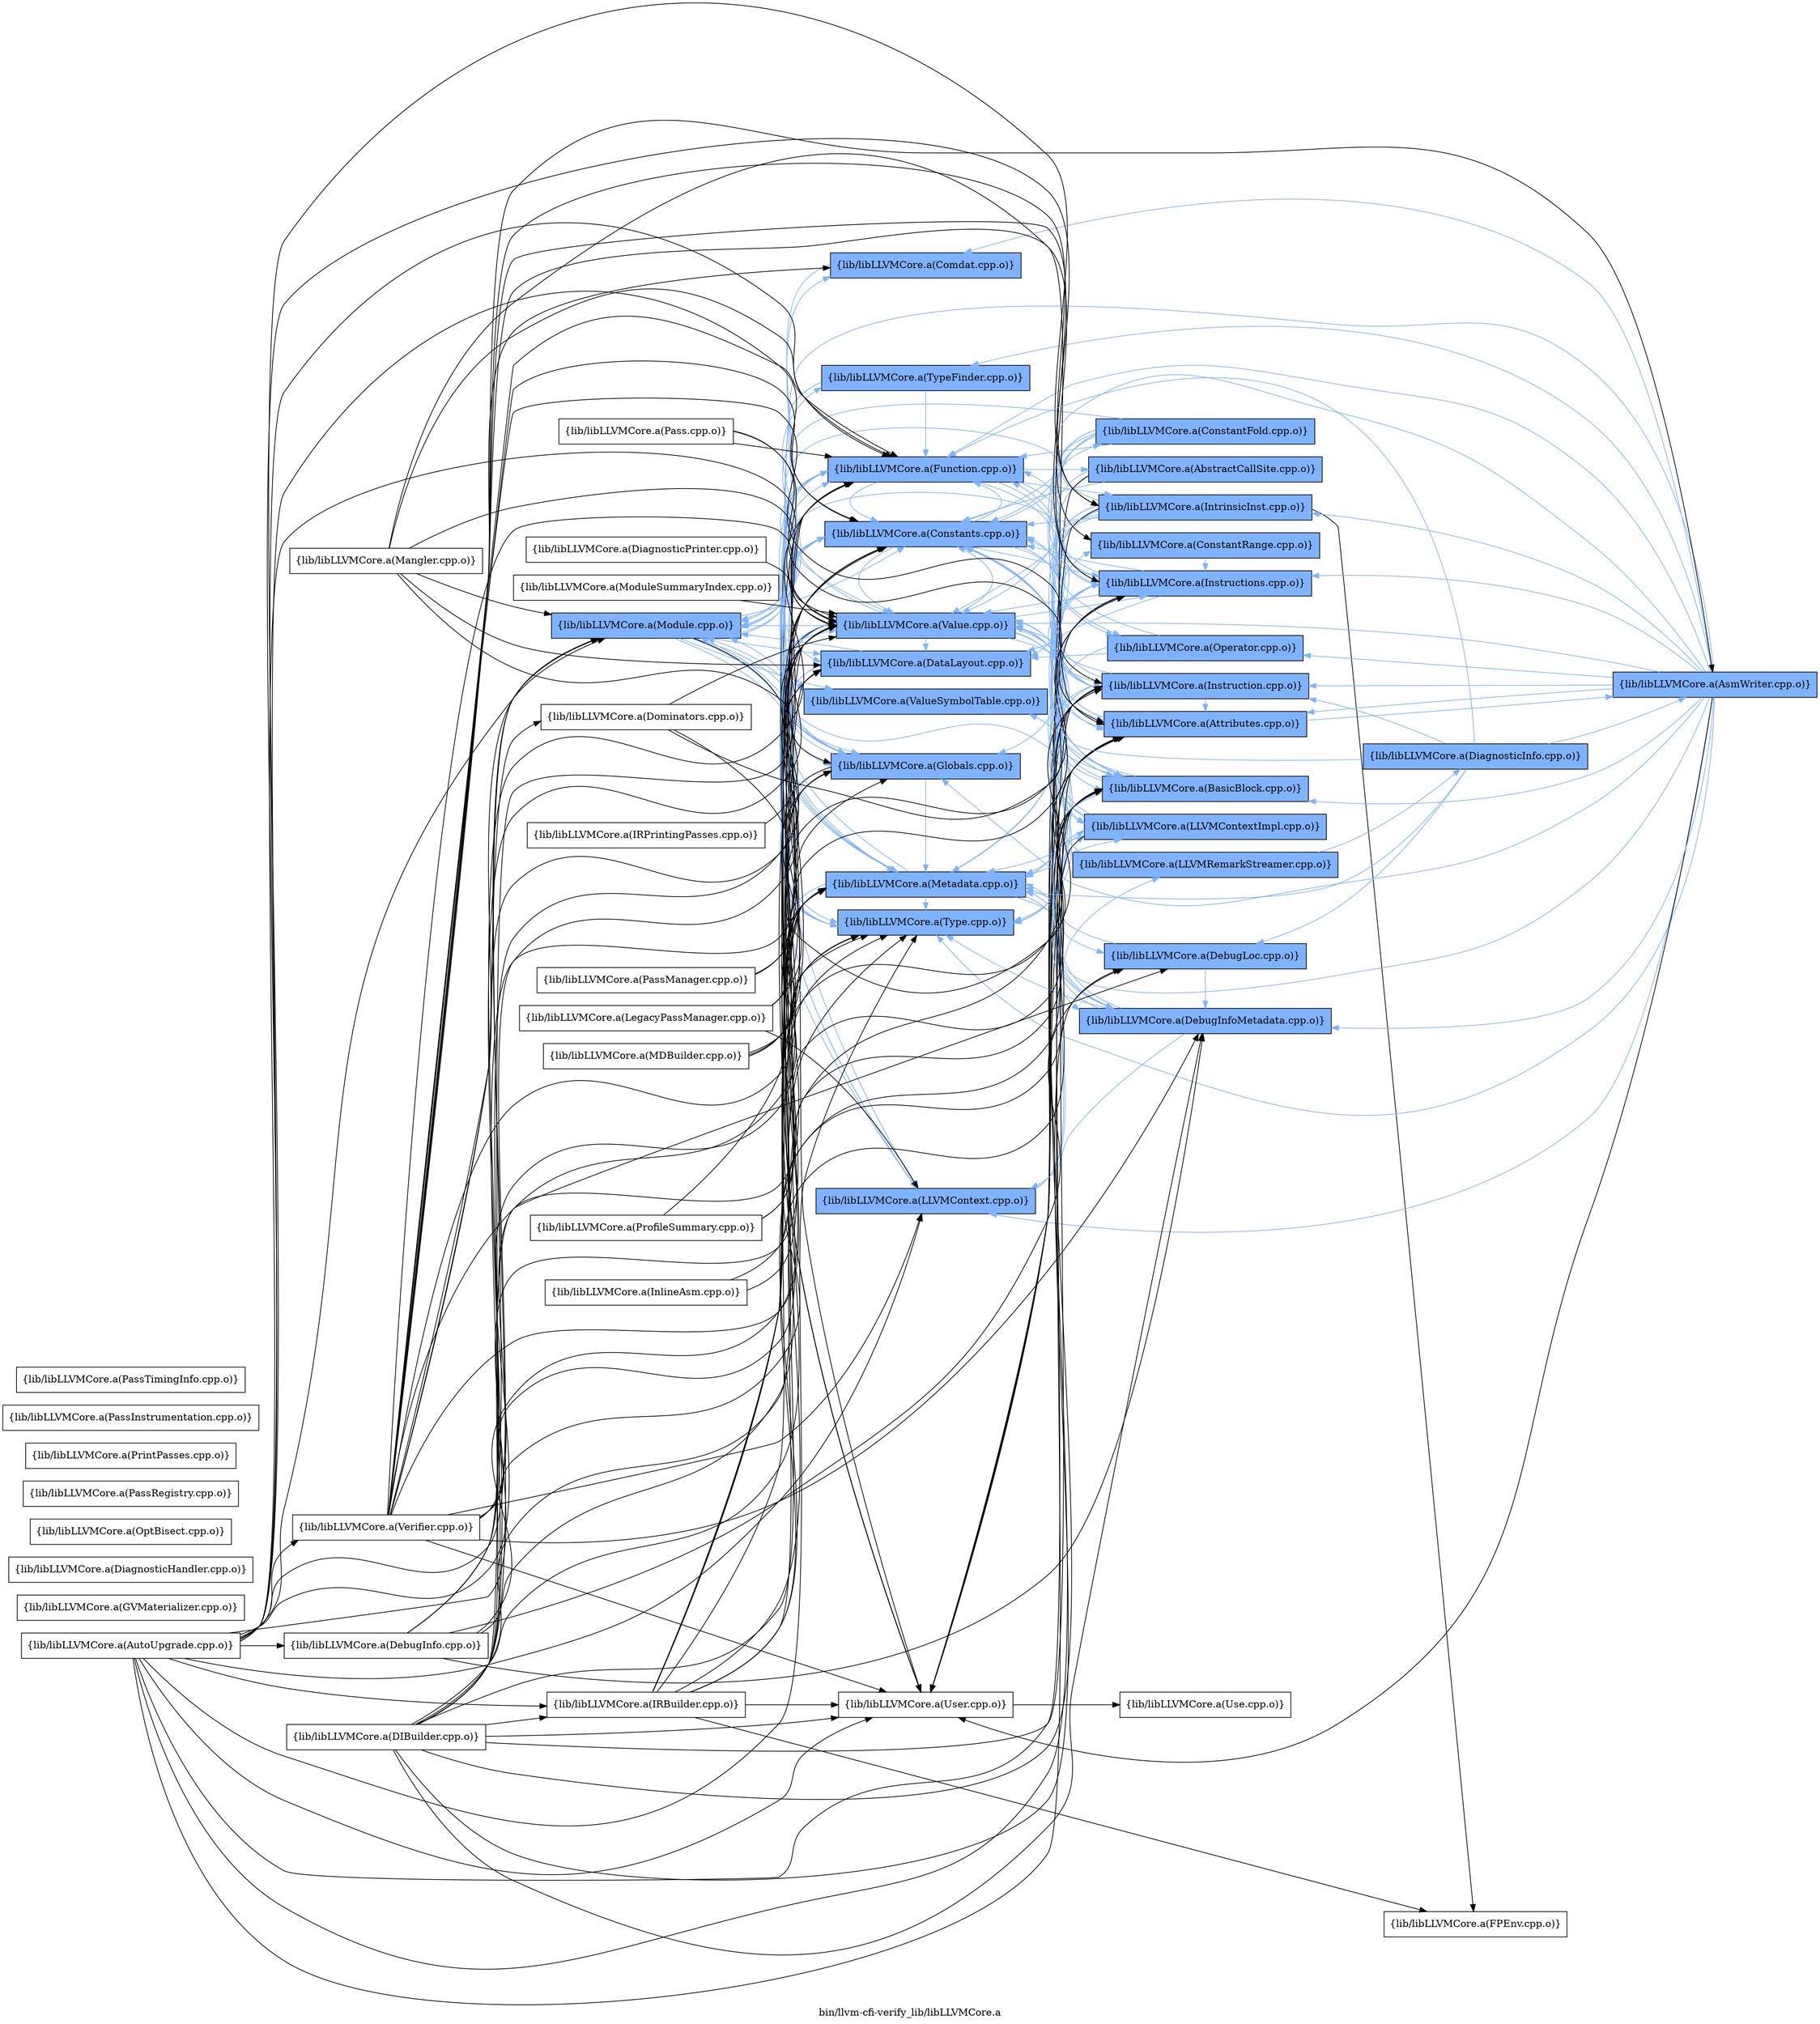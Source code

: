 digraph "bin/llvm-cfi-verify_lib/libLLVMCore.a" {
	label="bin/llvm-cfi-verify_lib/libLLVMCore.a";
	rankdir=LR;
	{ rank=same; Node0x557ff1ff4648;  }
	{ rank=same; Node0x557ff20015c8; Node0x557ff2001ac8; Node0x557ff2001668; Node0x557ff1ffdd88; Node0x557ff2007928; Node0x557ff2000a88; Node0x557ff1ff52c8; Node0x557ff2003828; Node0x557ff2005948; Node0x557ff2004e58; Node0x557ff2006ca8; Node0x557ff2006528;  }
	{ rank=same; Node0x557ff2001de8; Node0x557ff20070b8; Node0x557ff20000d8; Node0x557ff2002a18; Node0x557ff2003698; Node0x557ff2005bc8; Node0x557ff2003968; Node0x557ff1fffe08; Node0x557ff2007bf8; Node0x557ff2006d48; Node0x557ff2002248; Node0x557ff1ffab38; Node0x557ff1ffa818; Node0x557ff20056c8;  }

	Node0x557ff1ff4648 [shape=record,shape=box,group=1,style=filled,fillcolor="0.600000 0.5 1",label="{lib/libLLVMCore.a(Module.cpp.o)}"];
	Node0x557ff1ff4648 -> Node0x557ff20015c8[color="0.600000 0.5 1"];
	Node0x557ff1ff4648 -> Node0x557ff2001ac8[color="0.600000 0.5 1"];
	Node0x557ff1ff4648 -> Node0x557ff2001668[color="0.600000 0.5 1"];
	Node0x557ff1ff4648 -> Node0x557ff1ffdd88[color="0.600000 0.5 1"];
	Node0x557ff1ff4648 -> Node0x557ff2007928[color="0.600000 0.5 1"];
	Node0x557ff1ff4648 -> Node0x557ff2000a88[color="0.600000 0.5 1"];
	Node0x557ff1ff4648 -> Node0x557ff1ff52c8[color="0.600000 0.5 1"];
	Node0x557ff1ff4648 -> Node0x557ff2003828[color="0.600000 0.5 1"];
	Node0x557ff1ff4648 -> Node0x557ff2005948[color="0.600000 0.5 1"];
	Node0x557ff1ff4648 -> Node0x557ff2004e58;
	Node0x557ff1ff4648 -> Node0x557ff2006ca8[color="0.600000 0.5 1"];
	Node0x557ff1ff4648 -> Node0x557ff2006528[color="0.600000 0.5 1"];
	Node0x557ff2007928 [shape=record,shape=box,group=1,style=filled,fillcolor="0.600000 0.5 1",label="{lib/libLLVMCore.a(Globals.cpp.o)}"];
	Node0x557ff2007928 -> Node0x557ff2001ac8[color="0.600000 0.5 1"];
	Node0x557ff2007928 -> Node0x557ff1ffdd88[color="0.600000 0.5 1"];
	Node0x557ff2007928 -> Node0x557ff1ff52c8[color="0.600000 0.5 1"];
	Node0x557ff2007928 -> Node0x557ff1ff4648[color="0.600000 0.5 1"];
	Node0x557ff2007928 -> Node0x557ff2003828[color="0.600000 0.5 1"];
	Node0x557ff2007928 -> Node0x557ff2004e58;
	Node0x557ff2007928 -> Node0x557ff2006ca8[color="0.600000 0.5 1"];
	Node0x557ff1ff5f48 [shape=record,shape=box,group=0,label="{lib/libLLVMCore.a(Mangler.cpp.o)}"];
	Node0x557ff1ff5f48 -> Node0x557ff2003698;
	Node0x557ff1ff5f48 -> Node0x557ff2001668;
	Node0x557ff1ff5f48 -> Node0x557ff1ffdd88;
	Node0x557ff1ff5f48 -> Node0x557ff2007928;
	Node0x557ff1ff5f48 -> Node0x557ff1ff4648;
	Node0x557ff1ff5f48 -> Node0x557ff2006ca8;
	Node0x557ff2006ca8 [shape=record,shape=box,group=1,style=filled,fillcolor="0.600000 0.5 1",label="{lib/libLLVMCore.a(Value.cpp.o)}"];
	Node0x557ff2006ca8 -> Node0x557ff2003698[color="0.600000 0.5 1"];
	Node0x557ff2006ca8 -> Node0x557ff2005bc8[color="0.600000 0.5 1"];
	Node0x557ff2006ca8 -> Node0x557ff2001ac8[color="0.600000 0.5 1"];
	Node0x557ff2006ca8 -> Node0x557ff2001668[color="0.600000 0.5 1"];
	Node0x557ff2006ca8 -> Node0x557ff1ffdd88[color="0.600000 0.5 1"];
	Node0x557ff2006ca8 -> Node0x557ff2007928[color="0.600000 0.5 1"];
	Node0x557ff2006ca8 -> Node0x557ff20070b8[color="0.600000 0.5 1"];
	Node0x557ff2006ca8 -> Node0x557ff20000d8[color="0.600000 0.5 1"];
	Node0x557ff2006ca8 -> Node0x557ff2000a88[color="0.600000 0.5 1"];
	Node0x557ff2006ca8 -> Node0x557ff2007bf8[color="0.600000 0.5 1"];
	Node0x557ff2006ca8 -> Node0x557ff1ff52c8[color="0.600000 0.5 1"];
	Node0x557ff2006ca8 -> Node0x557ff2003828[color="0.600000 0.5 1"];
	Node0x557ff2006ca8 -> Node0x557ff2004e58;
	Node0x557ff2006ca8 -> Node0x557ff2006528[color="0.600000 0.5 1"];
	Node0x557ff20015c8 [shape=record,shape=box,group=1,style=filled,fillcolor="0.600000 0.5 1",label="{lib/libLLVMCore.a(Comdat.cpp.o)}"];
	Node0x557ff20015c8 -> Node0x557ff1ff4648[color="0.600000 0.5 1"];
	Node0x557ff2001668 [shape=record,shape=box,group=1,style=filled,fillcolor="0.600000 0.5 1",label="{lib/libLLVMCore.a(DataLayout.cpp.o)}"];
	Node0x557ff2001668 -> Node0x557ff2007928[color="0.600000 0.5 1"];
	Node0x557ff2001668 -> Node0x557ff1ff4648[color="0.600000 0.5 1"];
	Node0x557ff2001668 -> Node0x557ff2003828[color="0.600000 0.5 1"];
	Node0x557ff1ff52c8 [shape=record,shape=box,group=1,style=filled,fillcolor="0.600000 0.5 1",label="{lib/libLLVMCore.a(Metadata.cpp.o)}"];
	Node0x557ff1ff52c8 -> Node0x557ff2002248[color="0.600000 0.5 1"];
	Node0x557ff1ff52c8 -> Node0x557ff2001ac8[color="0.600000 0.5 1"];
	Node0x557ff1ff52c8 -> Node0x557ff1ffab38[color="0.600000 0.5 1"];
	Node0x557ff1ff52c8 -> Node0x557ff1ffa818[color="0.600000 0.5 1"];
	Node0x557ff1ff52c8 -> Node0x557ff2000a88[color="0.600000 0.5 1"];
	Node0x557ff1ff52c8 -> Node0x557ff2007bf8[color="0.600000 0.5 1"];
	Node0x557ff1ff52c8 -> Node0x557ff1ff4648[color="0.600000 0.5 1"];
	Node0x557ff1ff52c8 -> Node0x557ff2003828[color="0.600000 0.5 1"];
	Node0x557ff1ff52c8 -> Node0x557ff2006ca8[color="0.600000 0.5 1"];
	Node0x557ff2003698 [shape=record,shape=box,group=1,style=filled,fillcolor="0.600000 0.5 1",label="{lib/libLLVMCore.a(Attributes.cpp.o)}"];
	Node0x557ff2003698 -> Node0x557ff2004548[color="0.600000 0.5 1"];
	Node0x557ff2003698 -> Node0x557ff1ffdd88[color="0.600000 0.5 1"];
	Node0x557ff2004a48 [shape=record,shape=box,group=0,label="{lib/libLLVMCore.a(AutoUpgrade.cpp.o)}"];
	Node0x557ff2004a48 -> Node0x557ff2003698;
	Node0x557ff2004a48 -> Node0x557ff2005bc8;
	Node0x557ff2004a48 -> Node0x557ff2001ac8;
	Node0x557ff2004a48 -> Node0x557ff2001668;
	Node0x557ff2004a48 -> Node0x557ff1ffbc18;
	Node0x557ff2004a48 -> Node0x557ff1ffdd88;
	Node0x557ff2004a48 -> Node0x557ff2007928;
	Node0x557ff2004a48 -> Node0x557ff20080f8;
	Node0x557ff2004a48 -> Node0x557ff20070b8;
	Node0x557ff2004a48 -> Node0x557ff20000d8;
	Node0x557ff2004a48 -> Node0x557ff1fffe08;
	Node0x557ff2004a48 -> Node0x557ff2000a88;
	Node0x557ff2004a48 -> Node0x557ff1ff52c8;
	Node0x557ff2004a48 -> Node0x557ff1ff4648;
	Node0x557ff2004a48 -> Node0x557ff2003828;
	Node0x557ff2004a48 -> Node0x557ff2004e58;
	Node0x557ff2004a48 -> Node0x557ff2006ca8;
	Node0x557ff2004a48 -> Node0x557ff1ffe2d8;
	Node0x557ff2005bc8 [shape=record,shape=box,group=1,style=filled,fillcolor="0.600000 0.5 1",label="{lib/libLLVMCore.a(BasicBlock.cpp.o)}"];
	Node0x557ff2005bc8 -> Node0x557ff2001ac8[color="0.600000 0.5 1"];
	Node0x557ff2005bc8 -> Node0x557ff20070b8[color="0.600000 0.5 1"];
	Node0x557ff2005bc8 -> Node0x557ff1ff52c8[color="0.600000 0.5 1"];
	Node0x557ff2005bc8 -> Node0x557ff2003828[color="0.600000 0.5 1"];
	Node0x557ff2005bc8 -> Node0x557ff2004e58;
	Node0x557ff2005bc8 -> Node0x557ff2006ca8[color="0.600000 0.5 1"];
	Node0x557ff2005bc8 -> Node0x557ff2006528[color="0.600000 0.5 1"];
	Node0x557ff2002248 [shape=record,shape=box,group=1,style=filled,fillcolor="0.600000 0.5 1",label="{lib/libLLVMCore.a(ConstantRange.cpp.o)}"];
	Node0x557ff2002248 -> Node0x557ff20000d8[color="0.600000 0.5 1"];
	Node0x557ff2001ac8 [shape=record,shape=box,group=1,style=filled,fillcolor="0.600000 0.5 1",label="{lib/libLLVMCore.a(Constants.cpp.o)}"];
	Node0x557ff2001ac8 -> Node0x557ff2001de8[color="0.600000 0.5 1"];
	Node0x557ff2001ac8 -> Node0x557ff1ffdd88[color="0.600000 0.5 1"];
	Node0x557ff2001ac8 -> Node0x557ff2007928[color="0.600000 0.5 1"];
	Node0x557ff2001ac8 -> Node0x557ff20070b8[color="0.600000 0.5 1"];
	Node0x557ff2001ac8 -> Node0x557ff20000d8[color="0.600000 0.5 1"];
	Node0x557ff2001ac8 -> Node0x557ff2002a18[color="0.600000 0.5 1"];
	Node0x557ff2001ac8 -> Node0x557ff2003828[color="0.600000 0.5 1"];
	Node0x557ff2001ac8 -> Node0x557ff2004e58;
	Node0x557ff2001ac8 -> Node0x557ff2006ca8[color="0.600000 0.5 1"];
	Node0x557ff1ffbc18 [shape=record,shape=box,group=0,label="{lib/libLLVMCore.a(DebugInfo.cpp.o)}"];
	Node0x557ff1ffbc18 -> Node0x557ff1ffab38;
	Node0x557ff1ffbc18 -> Node0x557ff1ffa818;
	Node0x557ff1ffbc18 -> Node0x557ff1ffdd88;
	Node0x557ff1ffbc18 -> Node0x557ff20070b8;
	Node0x557ff1ffbc18 -> Node0x557ff1ff52c8;
	Node0x557ff1ffbc18 -> Node0x557ff1ff4648;
	Node0x557ff1ffbc18 -> Node0x557ff2006ca8;
	Node0x557ff1ffab38 [shape=record,shape=box,group=1,style=filled,fillcolor="0.600000 0.5 1",label="{lib/libLLVMCore.a(DebugInfoMetadata.cpp.o)}"];
	Node0x557ff1ffab38 -> Node0x557ff2001ac8[color="0.600000 0.5 1"];
	Node0x557ff1ffab38 -> Node0x557ff2000a88[color="0.600000 0.5 1"];
	Node0x557ff1ffab38 -> Node0x557ff2007bf8[color="0.600000 0.5 1"];
	Node0x557ff1ffab38 -> Node0x557ff1ff52c8[color="0.600000 0.5 1"];
	Node0x557ff1ffab38 -> Node0x557ff2003828[color="0.600000 0.5 1"];
	Node0x557ff1ffa818 [shape=record,shape=box,group=1,style=filled,fillcolor="0.600000 0.5 1",label="{lib/libLLVMCore.a(DebugLoc.cpp.o)}"];
	Node0x557ff1ffa818 -> Node0x557ff1ffab38[color="0.600000 0.5 1"];
	Node0x557ff1ffa818 -> Node0x557ff1ff52c8[color="0.600000 0.5 1"];
	Node0x557ff1ffdd88 [shape=record,shape=box,group=1,style=filled,fillcolor="0.600000 0.5 1",label="{lib/libLLVMCore.a(Function.cpp.o)}"];
	Node0x557ff1ffdd88 -> Node0x557ff2003698[color="0.600000 0.5 1"];
	Node0x557ff1ffdd88 -> Node0x557ff2005bc8[color="0.600000 0.5 1"];
	Node0x557ff1ffdd88 -> Node0x557ff2001ac8[color="0.600000 0.5 1"];
	Node0x557ff1ffdd88 -> Node0x557ff2001668[color="0.600000 0.5 1"];
	Node0x557ff1ffdd88 -> Node0x557ff2003968[color="0.600000 0.5 1"];
	Node0x557ff1ffdd88 -> Node0x557ff20000d8[color="0.600000 0.5 1"];
	Node0x557ff1ffdd88 -> Node0x557ff1fffe08[color="0.600000 0.5 1"];
	Node0x557ff1ffdd88 -> Node0x557ff2000a88[color="0.600000 0.5 1"];
	Node0x557ff1ffdd88 -> Node0x557ff1ff52c8[color="0.600000 0.5 1"];
	Node0x557ff1ffdd88 -> Node0x557ff1ff4648[color="0.600000 0.5 1"];
	Node0x557ff1ffdd88 -> Node0x557ff2003828[color="0.600000 0.5 1"];
	Node0x557ff1ffdd88 -> Node0x557ff2004e58;
	Node0x557ff1ffdd88 -> Node0x557ff2006ca8[color="0.600000 0.5 1"];
	Node0x557ff1ffdd88 -> Node0x557ff2006528[color="0.600000 0.5 1"];
	Node0x557ff20040e8 [shape=record,shape=box,group=0,label="{lib/libLLVMCore.a(GVMaterializer.cpp.o)}"];
	Node0x557ff2005e98 [shape=record,shape=box,group=0,label="{lib/libLLVMCore.a(InlineAsm.cpp.o)}"];
	Node0x557ff2005e98 -> Node0x557ff2003828;
	Node0x557ff2005e98 -> Node0x557ff2006ca8;
	Node0x557ff20070b8 [shape=record,shape=box,group=1,style=filled,fillcolor="0.600000 0.5 1",label="{lib/libLLVMCore.a(Instruction.cpp.o)}"];
	Node0x557ff20070b8 -> Node0x557ff2003698[color="0.600000 0.5 1"];
	Node0x557ff20070b8 -> Node0x557ff2005bc8[color="0.600000 0.5 1"];
	Node0x557ff20070b8 -> Node0x557ff2001ac8[color="0.600000 0.5 1"];
	Node0x557ff20070b8 -> Node0x557ff20000d8[color="0.600000 0.5 1"];
	Node0x557ff20070b8 -> Node0x557ff1ff52c8[color="0.600000 0.5 1"];
	Node0x557ff20070b8 -> Node0x557ff2004e58;
	Node0x557ff20070b8 -> Node0x557ff2006ca8[color="0.600000 0.5 1"];
	Node0x557ff20000d8 [shape=record,shape=box,group=1,style=filled,fillcolor="0.600000 0.5 1",label="{lib/libLLVMCore.a(Instructions.cpp.o)}"];
	Node0x557ff20000d8 -> Node0x557ff2003698[color="0.600000 0.5 1"];
	Node0x557ff20000d8 -> Node0x557ff2005bc8[color="0.600000 0.5 1"];
	Node0x557ff20000d8 -> Node0x557ff2001ac8[color="0.600000 0.5 1"];
	Node0x557ff20000d8 -> Node0x557ff2001668[color="0.600000 0.5 1"];
	Node0x557ff20000d8 -> Node0x557ff1ffdd88[color="0.600000 0.5 1"];
	Node0x557ff20000d8 -> Node0x557ff20070b8[color="0.600000 0.5 1"];
	Node0x557ff20000d8 -> Node0x557ff2007bf8[color="0.600000 0.5 1"];
	Node0x557ff20000d8 -> Node0x557ff1ff52c8[color="0.600000 0.5 1"];
	Node0x557ff20000d8 -> Node0x557ff1ff4648[color="0.600000 0.5 1"];
	Node0x557ff20000d8 -> Node0x557ff2003828[color="0.600000 0.5 1"];
	Node0x557ff20000d8 -> Node0x557ff2004e58;
	Node0x557ff20000d8 -> Node0x557ff2006ca8[color="0.600000 0.5 1"];
	Node0x557ff2000a88 [shape=record,shape=box,group=1,style=filled,fillcolor="0.600000 0.5 1",label="{lib/libLLVMCore.a(LLVMContext.cpp.o)}"];
	Node0x557ff2000a88 -> Node0x557ff2007bf8[color="0.600000 0.5 1"];
	Node0x557ff2000a88 -> Node0x557ff2006d48[color="0.600000 0.5 1"];
	Node0x557ff2003828 [shape=record,shape=box,group=1,style=filled,fillcolor="0.600000 0.5 1",label="{lib/libLLVMCore.a(Type.cpp.o)}"];
	Node0x557ff2003828 -> Node0x557ff2001ac8[color="0.600000 0.5 1"];
	Node0x557ff2004e58 [shape=record,shape=box,group=0,label="{lib/libLLVMCore.a(User.cpp.o)}"];
	Node0x557ff2004e58 -> Node0x557ff20056c8;
	Node0x557ff1ffe2d8 [shape=record,shape=box,group=0,label="{lib/libLLVMCore.a(Verifier.cpp.o)}"];
	Node0x557ff1ffe2d8 -> Node0x557ff2003698;
	Node0x557ff1ffe2d8 -> Node0x557ff2004548;
	Node0x557ff1ffe2d8 -> Node0x557ff2005bc8;
	Node0x557ff1ffe2d8 -> Node0x557ff20015c8;
	Node0x557ff1ffe2d8 -> Node0x557ff2002248;
	Node0x557ff1ffe2d8 -> Node0x557ff2001ac8;
	Node0x557ff1ffe2d8 -> Node0x557ff2001668;
	Node0x557ff1ffe2d8 -> Node0x557ff1ffab38;
	Node0x557ff1ffe2d8 -> Node0x557ff1ffa818;
	Node0x557ff1ffe2d8 -> Node0x557ff1ffdd88;
	Node0x557ff1ffe2d8 -> Node0x557ff2007928;
	Node0x557ff1ffe2d8 -> Node0x557ff20070b8;
	Node0x557ff1ffe2d8 -> Node0x557ff20000d8;
	Node0x557ff1ffe2d8 -> Node0x557ff1fffe08;
	Node0x557ff1ffe2d8 -> Node0x557ff2000a88;
	Node0x557ff1ffe2d8 -> Node0x557ff1ff52c8;
	Node0x557ff1ffe2d8 -> Node0x557ff1ff4648;
	Node0x557ff1ffe2d8 -> Node0x557ff2003828;
	Node0x557ff1ffe2d8 -> Node0x557ff2004e58;
	Node0x557ff1ffe2d8 -> Node0x557ff2006ca8;
	Node0x557ff1ffe2d8 -> Node0x557ff1ffab88;
	Node0x557ff1fffe08 [shape=record,shape=box,group=1,style=filled,fillcolor="0.600000 0.5 1",label="{lib/libLLVMCore.a(IntrinsicInst.cpp.o)}"];
	Node0x557ff1fffe08 -> Node0x557ff2005bc8[color="0.600000 0.5 1"];
	Node0x557ff1fffe08 -> Node0x557ff2001ac8[color="0.600000 0.5 1"];
	Node0x557ff1fffe08 -> Node0x557ff2001668[color="0.600000 0.5 1"];
	Node0x557ff1fffe08 -> Node0x557ff1ffab38[color="0.600000 0.5 1"];
	Node0x557ff1fffe08 -> Node0x557ff2007fb8;
	Node0x557ff1fffe08 -> Node0x557ff20070b8[color="0.600000 0.5 1"];
	Node0x557ff1fffe08 -> Node0x557ff20000d8[color="0.600000 0.5 1"];
	Node0x557ff1fffe08 -> Node0x557ff1ff52c8[color="0.600000 0.5 1"];
	Node0x557ff1fffe08 -> Node0x557ff1ff4648[color="0.600000 0.5 1"];
	Node0x557ff1fffe08 -> Node0x557ff2003828[color="0.600000 0.5 1"];
	Node0x557ff1fffe08 -> Node0x557ff2004e58;
	Node0x557ff1fffe08 -> Node0x557ff2006ca8[color="0.600000 0.5 1"];
	Node0x557ff2004548 [shape=record,shape=box,group=1,style=filled,fillcolor="0.600000 0.5 1",label="{lib/libLLVMCore.a(AsmWriter.cpp.o)}"];
	Node0x557ff2004548 -> Node0x557ff2003698[color="0.600000 0.5 1"];
	Node0x557ff2004548 -> Node0x557ff2005bc8[color="0.600000 0.5 1"];
	Node0x557ff2004548 -> Node0x557ff20015c8[color="0.600000 0.5 1"];
	Node0x557ff2004548 -> Node0x557ff2001ac8[color="0.600000 0.5 1"];
	Node0x557ff2004548 -> Node0x557ff1ffab38[color="0.600000 0.5 1"];
	Node0x557ff2004548 -> Node0x557ff1ffdd88[color="0.600000 0.5 1"];
	Node0x557ff2004548 -> Node0x557ff2007928[color="0.600000 0.5 1"];
	Node0x557ff2004548 -> Node0x557ff20070b8[color="0.600000 0.5 1"];
	Node0x557ff2004548 -> Node0x557ff20000d8[color="0.600000 0.5 1"];
	Node0x557ff2004548 -> Node0x557ff1fffe08[color="0.600000 0.5 1"];
	Node0x557ff2004548 -> Node0x557ff2000a88[color="0.600000 0.5 1"];
	Node0x557ff2004548 -> Node0x557ff1ff52c8[color="0.600000 0.5 1"];
	Node0x557ff2004548 -> Node0x557ff1ff4648[color="0.600000 0.5 1"];
	Node0x557ff2004548 -> Node0x557ff2002a18[color="0.600000 0.5 1"];
	Node0x557ff2004548 -> Node0x557ff2003828[color="0.600000 0.5 1"];
	Node0x557ff2004548 -> Node0x557ff2005948[color="0.600000 0.5 1"];
	Node0x557ff2004548 -> Node0x557ff2004e58;
	Node0x557ff2004548 -> Node0x557ff2006ca8[color="0.600000 0.5 1"];
	Node0x557ff2002a18 [shape=record,shape=box,group=1,style=filled,fillcolor="0.600000 0.5 1",label="{lib/libLLVMCore.a(Operator.cpp.o)}"];
	Node0x557ff2002a18 -> Node0x557ff2001ac8[color="0.600000 0.5 1"];
	Node0x557ff2002a18 -> Node0x557ff2001668[color="0.600000 0.5 1"];
	Node0x557ff2002a18 -> Node0x557ff2003828[color="0.600000 0.5 1"];
	Node0x557ff2005948 [shape=record,shape=box,group=1,style=filled,fillcolor="0.600000 0.5 1",label="{lib/libLLVMCore.a(TypeFinder.cpp.o)}"];
	Node0x557ff2005948 -> Node0x557ff1ffdd88[color="0.600000 0.5 1"];
	Node0x557ff2005948 -> Node0x557ff2007928[color="0.600000 0.5 1"];
	Node0x557ff2005948 -> Node0x557ff1ff52c8[color="0.600000 0.5 1"];
	Node0x557ff20080f8 [shape=record,shape=box,group=0,label="{lib/libLLVMCore.a(IRBuilder.cpp.o)}"];
	Node0x557ff20080f8 -> Node0x557ff2003698;
	Node0x557ff20080f8 -> Node0x557ff2005bc8;
	Node0x557ff20080f8 -> Node0x557ff2001ac8;
	Node0x557ff20080f8 -> Node0x557ff2001668;
	Node0x557ff20080f8 -> Node0x557ff1ffdd88;
	Node0x557ff20080f8 -> Node0x557ff2007928;
	Node0x557ff20080f8 -> Node0x557ff2007fb8;
	Node0x557ff20080f8 -> Node0x557ff20070b8;
	Node0x557ff20080f8 -> Node0x557ff20000d8;
	Node0x557ff20080f8 -> Node0x557ff1ff52c8;
	Node0x557ff20080f8 -> Node0x557ff2003828;
	Node0x557ff20080f8 -> Node0x557ff2004e58;
	Node0x557ff20080f8 -> Node0x557ff2006ca8;
	Node0x557ff2006528 [shape=record,shape=box,group=1,style=filled,fillcolor="0.600000 0.5 1",label="{lib/libLLVMCore.a(ValueSymbolTable.cpp.o)}"];
	Node0x557ff2006528 -> Node0x557ff2006ca8[color="0.600000 0.5 1"];
	Node0x557ff2001de8 [shape=record,shape=box,group=1,style=filled,fillcolor="0.600000 0.5 1",label="{lib/libLLVMCore.a(ConstantFold.cpp.o)}"];
	Node0x557ff2001de8 -> Node0x557ff2001ac8[color="0.600000 0.5 1"];
	Node0x557ff2001de8 -> Node0x557ff1ffdd88[color="0.600000 0.5 1"];
	Node0x557ff2001de8 -> Node0x557ff2007928[color="0.600000 0.5 1"];
	Node0x557ff2001de8 -> Node0x557ff20000d8[color="0.600000 0.5 1"];
	Node0x557ff2001de8 -> Node0x557ff1ff4648[color="0.600000 0.5 1"];
	Node0x557ff2001de8 -> Node0x557ff2002a18[color="0.600000 0.5 1"];
	Node0x557ff2001de8 -> Node0x557ff2003828[color="0.600000 0.5 1"];
	Node0x557ff2001de8 -> Node0x557ff2006ca8[color="0.600000 0.5 1"];
	Node0x557ff1ffaea8 [shape=record,shape=box,group=0,label="{lib/libLLVMCore.a(DIBuilder.cpp.o)}"];
	Node0x557ff1ffaea8 -> Node0x557ff2003698;
	Node0x557ff1ffaea8 -> Node0x557ff2005bc8;
	Node0x557ff1ffaea8 -> Node0x557ff2001ac8;
	Node0x557ff1ffaea8 -> Node0x557ff1ffab38;
	Node0x557ff1ffaea8 -> Node0x557ff1ffa818;
	Node0x557ff1ffaea8 -> Node0x557ff1ffdd88;
	Node0x557ff1ffaea8 -> Node0x557ff20080f8;
	Node0x557ff1ffaea8 -> Node0x557ff20070b8;
	Node0x557ff1ffaea8 -> Node0x557ff20000d8;
	Node0x557ff1ffaea8 -> Node0x557ff1ff52c8;
	Node0x557ff1ffaea8 -> Node0x557ff1ff4648;
	Node0x557ff1ffaea8 -> Node0x557ff2003828;
	Node0x557ff1ffaea8 -> Node0x557ff2004e58;
	Node0x557ff1ffaea8 -> Node0x557ff2006ca8;
	Node0x557ff2007bf8 [shape=record,shape=box,group=1,style=filled,fillcolor="0.600000 0.5 1",label="{lib/libLLVMCore.a(LLVMContextImpl.cpp.o)}"];
	Node0x557ff2007bf8 -> Node0x557ff2001ac8[color="0.600000 0.5 1"];
	Node0x557ff2007bf8 -> Node0x557ff1ffab38[color="0.600000 0.5 1"];
	Node0x557ff2007bf8 -> Node0x557ff1ff52c8[color="0.600000 0.5 1"];
	Node0x557ff2007bf8 -> Node0x557ff1ff4648[color="0.600000 0.5 1"];
	Node0x557ff2007bf8 -> Node0x557ff2004e58;
	Node0x557ff2007bf8 -> Node0x557ff2006ca8[color="0.600000 0.5 1"];
	Node0x557ff1ff9c88 [shape=record,shape=box,group=1,style=filled,fillcolor="0.600000 0.5 1",label="{lib/libLLVMCore.a(DiagnosticInfo.cpp.o)}"];
	Node0x557ff1ff9c88 -> Node0x557ff2004548[color="0.600000 0.5 1"];
	Node0x557ff1ff9c88 -> Node0x557ff1ffa818[color="0.600000 0.5 1"];
	Node0x557ff1ff9c88 -> Node0x557ff1ffdd88[color="0.600000 0.5 1"];
	Node0x557ff1ff9c88 -> Node0x557ff20070b8[color="0.600000 0.5 1"];
	Node0x557ff1ff9c88 -> Node0x557ff1ff52c8[color="0.600000 0.5 1"];
	Node0x557ff1ff9c88 -> Node0x557ff2006ca8[color="0.600000 0.5 1"];
	Node0x557ff2003968 [shape=record,shape=box,group=1,style=filled,fillcolor="0.600000 0.5 1",label="{lib/libLLVMCore.a(AbstractCallSite.cpp.o)}"];
	Node0x557ff2003968 -> Node0x557ff2001ac8[color="0.600000 0.5 1"];
	Node0x557ff2003968 -> Node0x557ff20000d8[color="0.600000 0.5 1"];
	Node0x557ff2003968 -> Node0x557ff1ff52c8[color="0.600000 0.5 1"];
	Node0x557ff2003968 -> Node0x557ff2004e58;
	Node0x557ff2007fb8 [shape=record,shape=box,group=0,label="{lib/libLLVMCore.a(FPEnv.cpp.o)}"];
	Node0x557ff2006d48 [shape=record,shape=box,group=1,style=filled,fillcolor="0.600000 0.5 1",label="{lib/libLLVMCore.a(LLVMRemarkStreamer.cpp.o)}"];
	Node0x557ff2006d48 -> Node0x557ff1ff9c88[color="0.600000 0.5 1"];
	Node0x557ff2006d48 -> Node0x557ff2006ca8[color="0.600000 0.5 1"];
	Node0x557ff1ffef08 [shape=record,shape=box,group=0,label="{lib/libLLVMCore.a(DiagnosticPrinter.cpp.o)}"];
	Node0x557ff1ffef08 -> Node0x557ff2006ca8;
	Node0x557ff2005fd8 [shape=record,shape=box,group=0,label="{lib/libLLVMCore.a(DiagnosticHandler.cpp.o)}"];
	Node0x557ff1ff6bc8 [shape=record,shape=box,group=0,label="{lib/libLLVMCore.a(MDBuilder.cpp.o)}"];
	Node0x557ff1ff6bc8 -> Node0x557ff2001ac8;
	Node0x557ff1ff6bc8 -> Node0x557ff1ff52c8;
	Node0x557ff1ff6bc8 -> Node0x557ff2003828;
	Node0x557ff1ff6bc8 -> Node0x557ff2006ca8;
	Node0x557ff1ff8e78 [shape=record,shape=box,group=0,label="{lib/libLLVMCore.a(ModuleSummaryIndex.cpp.o)}"];
	Node0x557ff1ff8e78 -> Node0x557ff2006ca8;
	Node0x557ff20047c8 [shape=record,shape=box,group=0,label="{lib/libLLVMCore.a(OptBisect.cpp.o)}"];
	Node0x557ff2004048 [shape=record,shape=box,group=0,label="{lib/libLLVMCore.a(ProfileSummary.cpp.o)}"];
	Node0x557ff2004048 -> Node0x557ff2001ac8;
	Node0x557ff2004048 -> Node0x557ff1ff52c8;
	Node0x557ff2004048 -> Node0x557ff2003828;
	Node0x557ff20056c8 [shape=record,shape=box,group=0,label="{lib/libLLVMCore.a(Use.cpp.o)}"];
	Node0x557ff1ffab88 [shape=record,shape=box,group=0,label="{lib/libLLVMCore.a(Dominators.cpp.o)}"];
	Node0x557ff1ffab88 -> Node0x557ff2005bc8;
	Node0x557ff1ffab88 -> Node0x557ff20070b8;
	Node0x557ff1ffab88 -> Node0x557ff2006ca8;
	Node0x557ff1ffc2f8 [shape=record,shape=box,group=0,label="{lib/libLLVMCore.a(PassRegistry.cpp.o)}"];
	Node0x557ff1ffc8e8 [shape=record,shape=box,group=0,label="{lib/libLLVMCore.a(Pass.cpp.o)}"];
	Node0x557ff1ffc8e8 -> Node0x557ff2003698;
	Node0x557ff1ffc8e8 -> Node0x557ff1ffdd88;
	Node0x557ff1ffc8e8 -> Node0x557ff2006ca8;
	Node0x557ff1ffd068 [shape=record,shape=box,group=0,label="{lib/libLLVMCore.a(IRPrintingPasses.cpp.o)}"];
	Node0x557ff1ffd068 -> Node0x557ff2006ca8;
	Node0x557ff1ffaef8 [shape=record,shape=box,group=0,label="{lib/libLLVMCore.a(PrintPasses.cpp.o)}"];
	Node0x557ff1ffb628 [shape=record,shape=box,group=0,label="{lib/libLLVMCore.a(PassManager.cpp.o)}"];
	Node0x557ff1ffb628 -> Node0x557ff2007928;
	Node0x557ff1ffb628 -> Node0x557ff2006ca8;
	Node0x557ff1ff96e8 [shape=record,shape=box,group=0,label="{lib/libLLVMCore.a(PassInstrumentation.cpp.o)}"];
	Node0x557ff1ff81a8 [shape=record,shape=box,group=0,label="{lib/libLLVMCore.a(LegacyPassManager.cpp.o)}"];
	Node0x557ff1ff81a8 -> Node0x557ff1ffdd88;
	Node0x557ff1ff81a8 -> Node0x557ff2007928;
	Node0x557ff1ff81a8 -> Node0x557ff2000a88;
	Node0x557ff1ff81a8 -> Node0x557ff2006ca8;
	Node0x557ff20026a8 [shape=record,shape=box,group=0,label="{lib/libLLVMCore.a(PassTimingInfo.cpp.o)}"];
}

